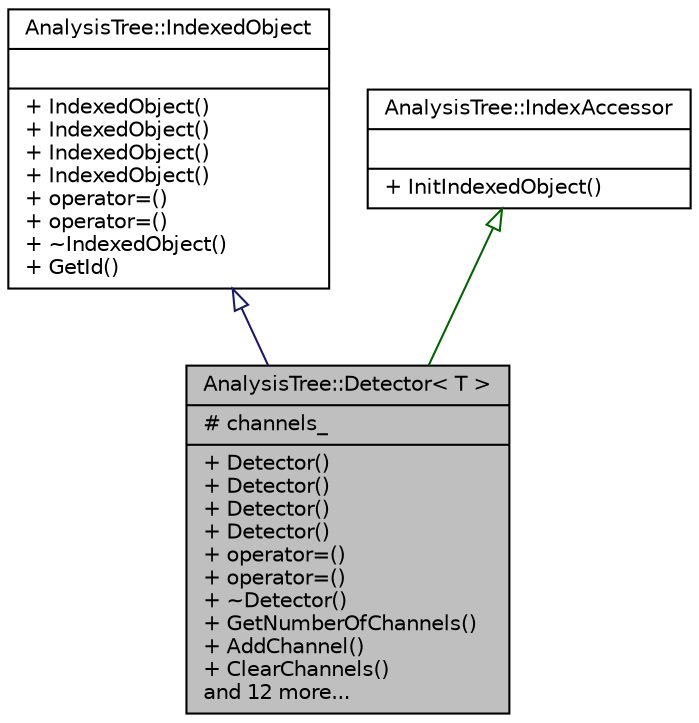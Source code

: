 digraph "AnalysisTree::Detector&lt; T &gt;"
{
  edge [fontname="Helvetica",fontsize="10",labelfontname="Helvetica",labelfontsize="10"];
  node [fontname="Helvetica",fontsize="10",shape=record];
  Node1 [label="{AnalysisTree::Detector\< T \>\n|# channels_\l|+ Detector()\l+ Detector()\l+ Detector()\l+ Detector()\l+ operator=()\l+ operator=()\l+ ~Detector()\l+ GetNumberOfChannels()\l+ AddChannel()\l+ ClearChannels()\land 12 more...\l}",height=0.2,width=0.4,color="black", fillcolor="grey75", style="filled", fontcolor="black"];
  Node2 -> Node1 [dir="back",color="midnightblue",fontsize="10",style="solid",arrowtail="onormal",fontname="Helvetica"];
  Node2 [label="{AnalysisTree::IndexedObject\n||+ IndexedObject()\l+ IndexedObject()\l+ IndexedObject()\l+ IndexedObject()\l+ operator=()\l+ operator=()\l+ ~IndexedObject()\l+ GetId()\l}",height=0.2,width=0.4,color="black", fillcolor="white", style="filled",URL="$df/dee/classAnalysisTree_1_1IndexedObject.html"];
  Node3 -> Node1 [dir="back",color="darkgreen",fontsize="10",style="solid",arrowtail="onormal",fontname="Helvetica"];
  Node3 [label="{AnalysisTree::IndexAccessor\n||+ InitIndexedObject()\l}",height=0.2,width=0.4,color="black", fillcolor="white", style="filled",URL="$d4/da2/classAnalysisTree_1_1IndexAccessor.html"];
}
